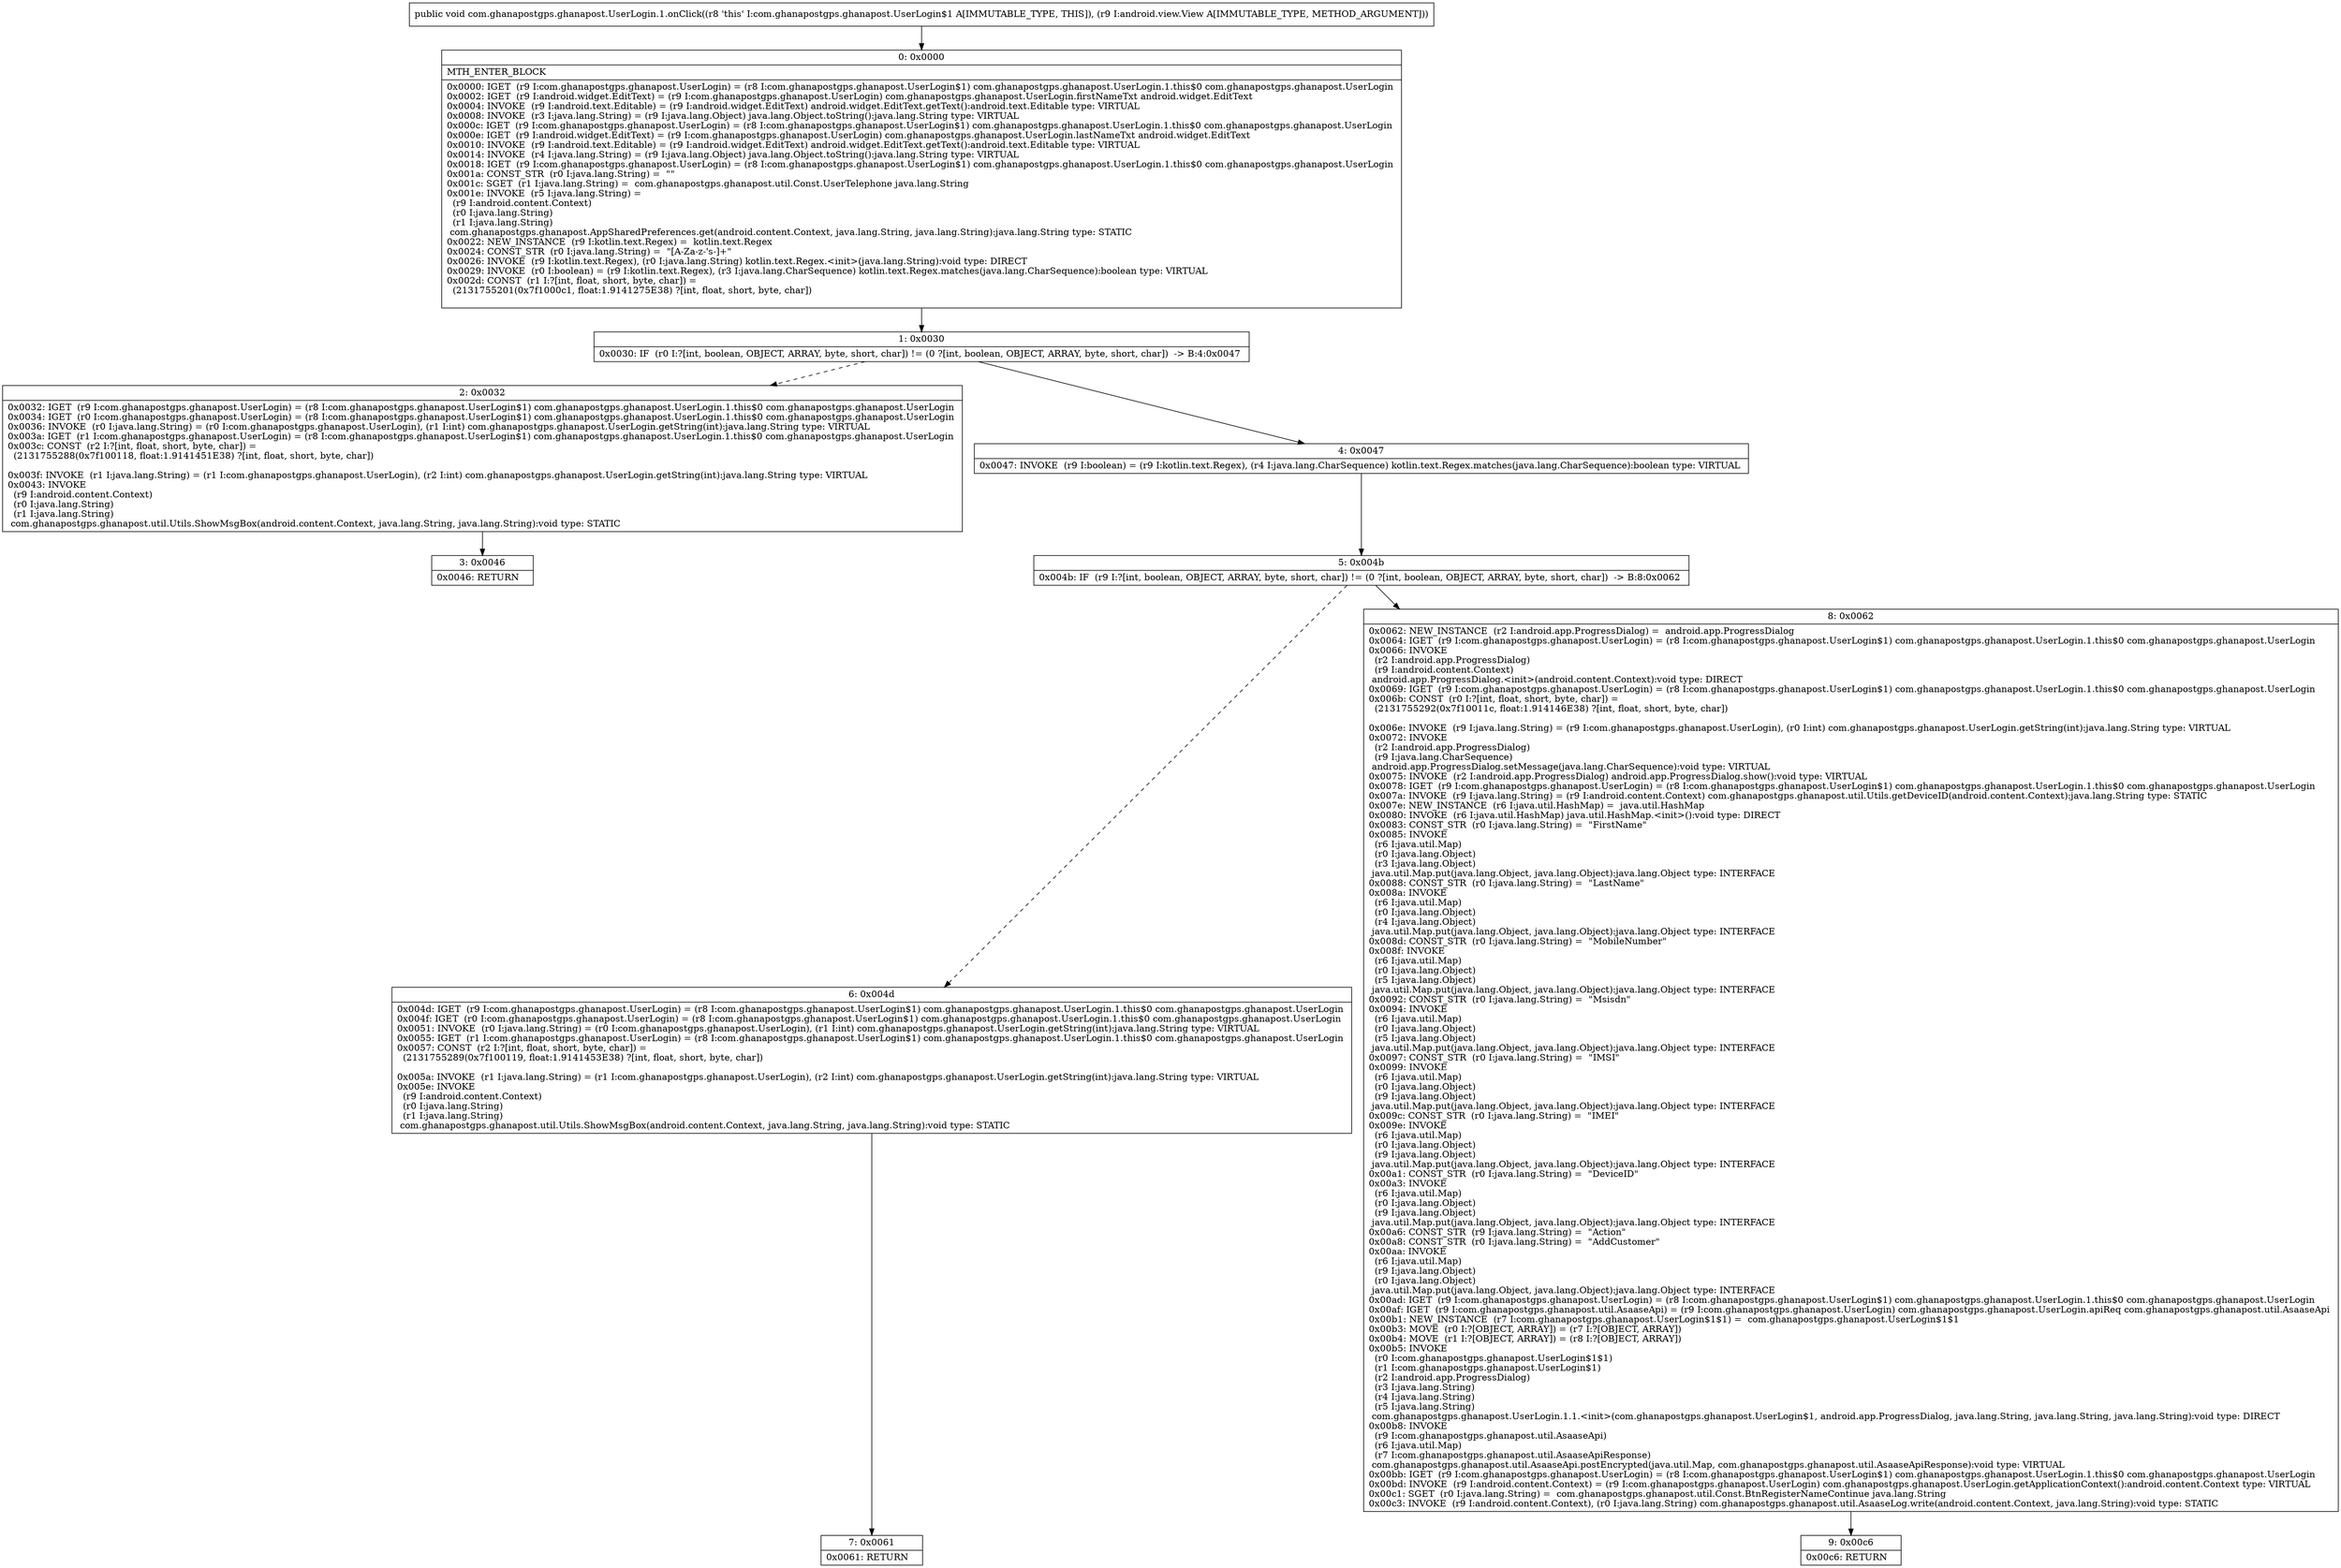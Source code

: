digraph "CFG forcom.ghanapostgps.ghanapost.UserLogin.1.onClick(Landroid\/view\/View;)V" {
Node_0 [shape=record,label="{0\:\ 0x0000|MTH_ENTER_BLOCK\l|0x0000: IGET  (r9 I:com.ghanapostgps.ghanapost.UserLogin) = (r8 I:com.ghanapostgps.ghanapost.UserLogin$1) com.ghanapostgps.ghanapost.UserLogin.1.this$0 com.ghanapostgps.ghanapost.UserLogin \l0x0002: IGET  (r9 I:android.widget.EditText) = (r9 I:com.ghanapostgps.ghanapost.UserLogin) com.ghanapostgps.ghanapost.UserLogin.firstNameTxt android.widget.EditText \l0x0004: INVOKE  (r9 I:android.text.Editable) = (r9 I:android.widget.EditText) android.widget.EditText.getText():android.text.Editable type: VIRTUAL \l0x0008: INVOKE  (r3 I:java.lang.String) = (r9 I:java.lang.Object) java.lang.Object.toString():java.lang.String type: VIRTUAL \l0x000c: IGET  (r9 I:com.ghanapostgps.ghanapost.UserLogin) = (r8 I:com.ghanapostgps.ghanapost.UserLogin$1) com.ghanapostgps.ghanapost.UserLogin.1.this$0 com.ghanapostgps.ghanapost.UserLogin \l0x000e: IGET  (r9 I:android.widget.EditText) = (r9 I:com.ghanapostgps.ghanapost.UserLogin) com.ghanapostgps.ghanapost.UserLogin.lastNameTxt android.widget.EditText \l0x0010: INVOKE  (r9 I:android.text.Editable) = (r9 I:android.widget.EditText) android.widget.EditText.getText():android.text.Editable type: VIRTUAL \l0x0014: INVOKE  (r4 I:java.lang.String) = (r9 I:java.lang.Object) java.lang.Object.toString():java.lang.String type: VIRTUAL \l0x0018: IGET  (r9 I:com.ghanapostgps.ghanapost.UserLogin) = (r8 I:com.ghanapostgps.ghanapost.UserLogin$1) com.ghanapostgps.ghanapost.UserLogin.1.this$0 com.ghanapostgps.ghanapost.UserLogin \l0x001a: CONST_STR  (r0 I:java.lang.String) =  \"\" \l0x001c: SGET  (r1 I:java.lang.String) =  com.ghanapostgps.ghanapost.util.Const.UserTelephone java.lang.String \l0x001e: INVOKE  (r5 I:java.lang.String) = \l  (r9 I:android.content.Context)\l  (r0 I:java.lang.String)\l  (r1 I:java.lang.String)\l com.ghanapostgps.ghanapost.AppSharedPreferences.get(android.content.Context, java.lang.String, java.lang.String):java.lang.String type: STATIC \l0x0022: NEW_INSTANCE  (r9 I:kotlin.text.Regex) =  kotlin.text.Regex \l0x0024: CONST_STR  (r0 I:java.lang.String) =  \"[A\-Za\-z\-'s\-]+\" \l0x0026: INVOKE  (r9 I:kotlin.text.Regex), (r0 I:java.lang.String) kotlin.text.Regex.\<init\>(java.lang.String):void type: DIRECT \l0x0029: INVOKE  (r0 I:boolean) = (r9 I:kotlin.text.Regex), (r3 I:java.lang.CharSequence) kotlin.text.Regex.matches(java.lang.CharSequence):boolean type: VIRTUAL \l0x002d: CONST  (r1 I:?[int, float, short, byte, char]) = \l  (2131755201(0x7f1000c1, float:1.9141275E38) ?[int, float, short, byte, char])\l \l}"];
Node_1 [shape=record,label="{1\:\ 0x0030|0x0030: IF  (r0 I:?[int, boolean, OBJECT, ARRAY, byte, short, char]) != (0 ?[int, boolean, OBJECT, ARRAY, byte, short, char])  \-\> B:4:0x0047 \l}"];
Node_2 [shape=record,label="{2\:\ 0x0032|0x0032: IGET  (r9 I:com.ghanapostgps.ghanapost.UserLogin) = (r8 I:com.ghanapostgps.ghanapost.UserLogin$1) com.ghanapostgps.ghanapost.UserLogin.1.this$0 com.ghanapostgps.ghanapost.UserLogin \l0x0034: IGET  (r0 I:com.ghanapostgps.ghanapost.UserLogin) = (r8 I:com.ghanapostgps.ghanapost.UserLogin$1) com.ghanapostgps.ghanapost.UserLogin.1.this$0 com.ghanapostgps.ghanapost.UserLogin \l0x0036: INVOKE  (r0 I:java.lang.String) = (r0 I:com.ghanapostgps.ghanapost.UserLogin), (r1 I:int) com.ghanapostgps.ghanapost.UserLogin.getString(int):java.lang.String type: VIRTUAL \l0x003a: IGET  (r1 I:com.ghanapostgps.ghanapost.UserLogin) = (r8 I:com.ghanapostgps.ghanapost.UserLogin$1) com.ghanapostgps.ghanapost.UserLogin.1.this$0 com.ghanapostgps.ghanapost.UserLogin \l0x003c: CONST  (r2 I:?[int, float, short, byte, char]) = \l  (2131755288(0x7f100118, float:1.9141451E38) ?[int, float, short, byte, char])\l \l0x003f: INVOKE  (r1 I:java.lang.String) = (r1 I:com.ghanapostgps.ghanapost.UserLogin), (r2 I:int) com.ghanapostgps.ghanapost.UserLogin.getString(int):java.lang.String type: VIRTUAL \l0x0043: INVOKE  \l  (r9 I:android.content.Context)\l  (r0 I:java.lang.String)\l  (r1 I:java.lang.String)\l com.ghanapostgps.ghanapost.util.Utils.ShowMsgBox(android.content.Context, java.lang.String, java.lang.String):void type: STATIC \l}"];
Node_3 [shape=record,label="{3\:\ 0x0046|0x0046: RETURN   \l}"];
Node_4 [shape=record,label="{4\:\ 0x0047|0x0047: INVOKE  (r9 I:boolean) = (r9 I:kotlin.text.Regex), (r4 I:java.lang.CharSequence) kotlin.text.Regex.matches(java.lang.CharSequence):boolean type: VIRTUAL \l}"];
Node_5 [shape=record,label="{5\:\ 0x004b|0x004b: IF  (r9 I:?[int, boolean, OBJECT, ARRAY, byte, short, char]) != (0 ?[int, boolean, OBJECT, ARRAY, byte, short, char])  \-\> B:8:0x0062 \l}"];
Node_6 [shape=record,label="{6\:\ 0x004d|0x004d: IGET  (r9 I:com.ghanapostgps.ghanapost.UserLogin) = (r8 I:com.ghanapostgps.ghanapost.UserLogin$1) com.ghanapostgps.ghanapost.UserLogin.1.this$0 com.ghanapostgps.ghanapost.UserLogin \l0x004f: IGET  (r0 I:com.ghanapostgps.ghanapost.UserLogin) = (r8 I:com.ghanapostgps.ghanapost.UserLogin$1) com.ghanapostgps.ghanapost.UserLogin.1.this$0 com.ghanapostgps.ghanapost.UserLogin \l0x0051: INVOKE  (r0 I:java.lang.String) = (r0 I:com.ghanapostgps.ghanapost.UserLogin), (r1 I:int) com.ghanapostgps.ghanapost.UserLogin.getString(int):java.lang.String type: VIRTUAL \l0x0055: IGET  (r1 I:com.ghanapostgps.ghanapost.UserLogin) = (r8 I:com.ghanapostgps.ghanapost.UserLogin$1) com.ghanapostgps.ghanapost.UserLogin.1.this$0 com.ghanapostgps.ghanapost.UserLogin \l0x0057: CONST  (r2 I:?[int, float, short, byte, char]) = \l  (2131755289(0x7f100119, float:1.9141453E38) ?[int, float, short, byte, char])\l \l0x005a: INVOKE  (r1 I:java.lang.String) = (r1 I:com.ghanapostgps.ghanapost.UserLogin), (r2 I:int) com.ghanapostgps.ghanapost.UserLogin.getString(int):java.lang.String type: VIRTUAL \l0x005e: INVOKE  \l  (r9 I:android.content.Context)\l  (r0 I:java.lang.String)\l  (r1 I:java.lang.String)\l com.ghanapostgps.ghanapost.util.Utils.ShowMsgBox(android.content.Context, java.lang.String, java.lang.String):void type: STATIC \l}"];
Node_7 [shape=record,label="{7\:\ 0x0061|0x0061: RETURN   \l}"];
Node_8 [shape=record,label="{8\:\ 0x0062|0x0062: NEW_INSTANCE  (r2 I:android.app.ProgressDialog) =  android.app.ProgressDialog \l0x0064: IGET  (r9 I:com.ghanapostgps.ghanapost.UserLogin) = (r8 I:com.ghanapostgps.ghanapost.UserLogin$1) com.ghanapostgps.ghanapost.UserLogin.1.this$0 com.ghanapostgps.ghanapost.UserLogin \l0x0066: INVOKE  \l  (r2 I:android.app.ProgressDialog)\l  (r9 I:android.content.Context)\l android.app.ProgressDialog.\<init\>(android.content.Context):void type: DIRECT \l0x0069: IGET  (r9 I:com.ghanapostgps.ghanapost.UserLogin) = (r8 I:com.ghanapostgps.ghanapost.UserLogin$1) com.ghanapostgps.ghanapost.UserLogin.1.this$0 com.ghanapostgps.ghanapost.UserLogin \l0x006b: CONST  (r0 I:?[int, float, short, byte, char]) = \l  (2131755292(0x7f10011c, float:1.914146E38) ?[int, float, short, byte, char])\l \l0x006e: INVOKE  (r9 I:java.lang.String) = (r9 I:com.ghanapostgps.ghanapost.UserLogin), (r0 I:int) com.ghanapostgps.ghanapost.UserLogin.getString(int):java.lang.String type: VIRTUAL \l0x0072: INVOKE  \l  (r2 I:android.app.ProgressDialog)\l  (r9 I:java.lang.CharSequence)\l android.app.ProgressDialog.setMessage(java.lang.CharSequence):void type: VIRTUAL \l0x0075: INVOKE  (r2 I:android.app.ProgressDialog) android.app.ProgressDialog.show():void type: VIRTUAL \l0x0078: IGET  (r9 I:com.ghanapostgps.ghanapost.UserLogin) = (r8 I:com.ghanapostgps.ghanapost.UserLogin$1) com.ghanapostgps.ghanapost.UserLogin.1.this$0 com.ghanapostgps.ghanapost.UserLogin \l0x007a: INVOKE  (r9 I:java.lang.String) = (r9 I:android.content.Context) com.ghanapostgps.ghanapost.util.Utils.getDeviceID(android.content.Context):java.lang.String type: STATIC \l0x007e: NEW_INSTANCE  (r6 I:java.util.HashMap) =  java.util.HashMap \l0x0080: INVOKE  (r6 I:java.util.HashMap) java.util.HashMap.\<init\>():void type: DIRECT \l0x0083: CONST_STR  (r0 I:java.lang.String) =  \"FirstName\" \l0x0085: INVOKE  \l  (r6 I:java.util.Map)\l  (r0 I:java.lang.Object)\l  (r3 I:java.lang.Object)\l java.util.Map.put(java.lang.Object, java.lang.Object):java.lang.Object type: INTERFACE \l0x0088: CONST_STR  (r0 I:java.lang.String) =  \"LastName\" \l0x008a: INVOKE  \l  (r6 I:java.util.Map)\l  (r0 I:java.lang.Object)\l  (r4 I:java.lang.Object)\l java.util.Map.put(java.lang.Object, java.lang.Object):java.lang.Object type: INTERFACE \l0x008d: CONST_STR  (r0 I:java.lang.String) =  \"MobileNumber\" \l0x008f: INVOKE  \l  (r6 I:java.util.Map)\l  (r0 I:java.lang.Object)\l  (r5 I:java.lang.Object)\l java.util.Map.put(java.lang.Object, java.lang.Object):java.lang.Object type: INTERFACE \l0x0092: CONST_STR  (r0 I:java.lang.String) =  \"Msisdn\" \l0x0094: INVOKE  \l  (r6 I:java.util.Map)\l  (r0 I:java.lang.Object)\l  (r5 I:java.lang.Object)\l java.util.Map.put(java.lang.Object, java.lang.Object):java.lang.Object type: INTERFACE \l0x0097: CONST_STR  (r0 I:java.lang.String) =  \"IMSI\" \l0x0099: INVOKE  \l  (r6 I:java.util.Map)\l  (r0 I:java.lang.Object)\l  (r9 I:java.lang.Object)\l java.util.Map.put(java.lang.Object, java.lang.Object):java.lang.Object type: INTERFACE \l0x009c: CONST_STR  (r0 I:java.lang.String) =  \"IMEI\" \l0x009e: INVOKE  \l  (r6 I:java.util.Map)\l  (r0 I:java.lang.Object)\l  (r9 I:java.lang.Object)\l java.util.Map.put(java.lang.Object, java.lang.Object):java.lang.Object type: INTERFACE \l0x00a1: CONST_STR  (r0 I:java.lang.String) =  \"DeviceID\" \l0x00a3: INVOKE  \l  (r6 I:java.util.Map)\l  (r0 I:java.lang.Object)\l  (r9 I:java.lang.Object)\l java.util.Map.put(java.lang.Object, java.lang.Object):java.lang.Object type: INTERFACE \l0x00a6: CONST_STR  (r9 I:java.lang.String) =  \"Action\" \l0x00a8: CONST_STR  (r0 I:java.lang.String) =  \"AddCustomer\" \l0x00aa: INVOKE  \l  (r6 I:java.util.Map)\l  (r9 I:java.lang.Object)\l  (r0 I:java.lang.Object)\l java.util.Map.put(java.lang.Object, java.lang.Object):java.lang.Object type: INTERFACE \l0x00ad: IGET  (r9 I:com.ghanapostgps.ghanapost.UserLogin) = (r8 I:com.ghanapostgps.ghanapost.UserLogin$1) com.ghanapostgps.ghanapost.UserLogin.1.this$0 com.ghanapostgps.ghanapost.UserLogin \l0x00af: IGET  (r9 I:com.ghanapostgps.ghanapost.util.AsaaseApi) = (r9 I:com.ghanapostgps.ghanapost.UserLogin) com.ghanapostgps.ghanapost.UserLogin.apiReq com.ghanapostgps.ghanapost.util.AsaaseApi \l0x00b1: NEW_INSTANCE  (r7 I:com.ghanapostgps.ghanapost.UserLogin$1$1) =  com.ghanapostgps.ghanapost.UserLogin$1$1 \l0x00b3: MOVE  (r0 I:?[OBJECT, ARRAY]) = (r7 I:?[OBJECT, ARRAY]) \l0x00b4: MOVE  (r1 I:?[OBJECT, ARRAY]) = (r8 I:?[OBJECT, ARRAY]) \l0x00b5: INVOKE  \l  (r0 I:com.ghanapostgps.ghanapost.UserLogin$1$1)\l  (r1 I:com.ghanapostgps.ghanapost.UserLogin$1)\l  (r2 I:android.app.ProgressDialog)\l  (r3 I:java.lang.String)\l  (r4 I:java.lang.String)\l  (r5 I:java.lang.String)\l com.ghanapostgps.ghanapost.UserLogin.1.1.\<init\>(com.ghanapostgps.ghanapost.UserLogin$1, android.app.ProgressDialog, java.lang.String, java.lang.String, java.lang.String):void type: DIRECT \l0x00b8: INVOKE  \l  (r9 I:com.ghanapostgps.ghanapost.util.AsaaseApi)\l  (r6 I:java.util.Map)\l  (r7 I:com.ghanapostgps.ghanapost.util.AsaaseApiResponse)\l com.ghanapostgps.ghanapost.util.AsaaseApi.postEncrypted(java.util.Map, com.ghanapostgps.ghanapost.util.AsaaseApiResponse):void type: VIRTUAL \l0x00bb: IGET  (r9 I:com.ghanapostgps.ghanapost.UserLogin) = (r8 I:com.ghanapostgps.ghanapost.UserLogin$1) com.ghanapostgps.ghanapost.UserLogin.1.this$0 com.ghanapostgps.ghanapost.UserLogin \l0x00bd: INVOKE  (r9 I:android.content.Context) = (r9 I:com.ghanapostgps.ghanapost.UserLogin) com.ghanapostgps.ghanapost.UserLogin.getApplicationContext():android.content.Context type: VIRTUAL \l0x00c1: SGET  (r0 I:java.lang.String) =  com.ghanapostgps.ghanapost.util.Const.BtnRegisterNameContinue java.lang.String \l0x00c3: INVOKE  (r9 I:android.content.Context), (r0 I:java.lang.String) com.ghanapostgps.ghanapost.util.AsaaseLog.write(android.content.Context, java.lang.String):void type: STATIC \l}"];
Node_9 [shape=record,label="{9\:\ 0x00c6|0x00c6: RETURN   \l}"];
MethodNode[shape=record,label="{public void com.ghanapostgps.ghanapost.UserLogin.1.onClick((r8 'this' I:com.ghanapostgps.ghanapost.UserLogin$1 A[IMMUTABLE_TYPE, THIS]), (r9 I:android.view.View A[IMMUTABLE_TYPE, METHOD_ARGUMENT])) }"];
MethodNode -> Node_0;
Node_0 -> Node_1;
Node_1 -> Node_2[style=dashed];
Node_1 -> Node_4;
Node_2 -> Node_3;
Node_4 -> Node_5;
Node_5 -> Node_6[style=dashed];
Node_5 -> Node_8;
Node_6 -> Node_7;
Node_8 -> Node_9;
}

